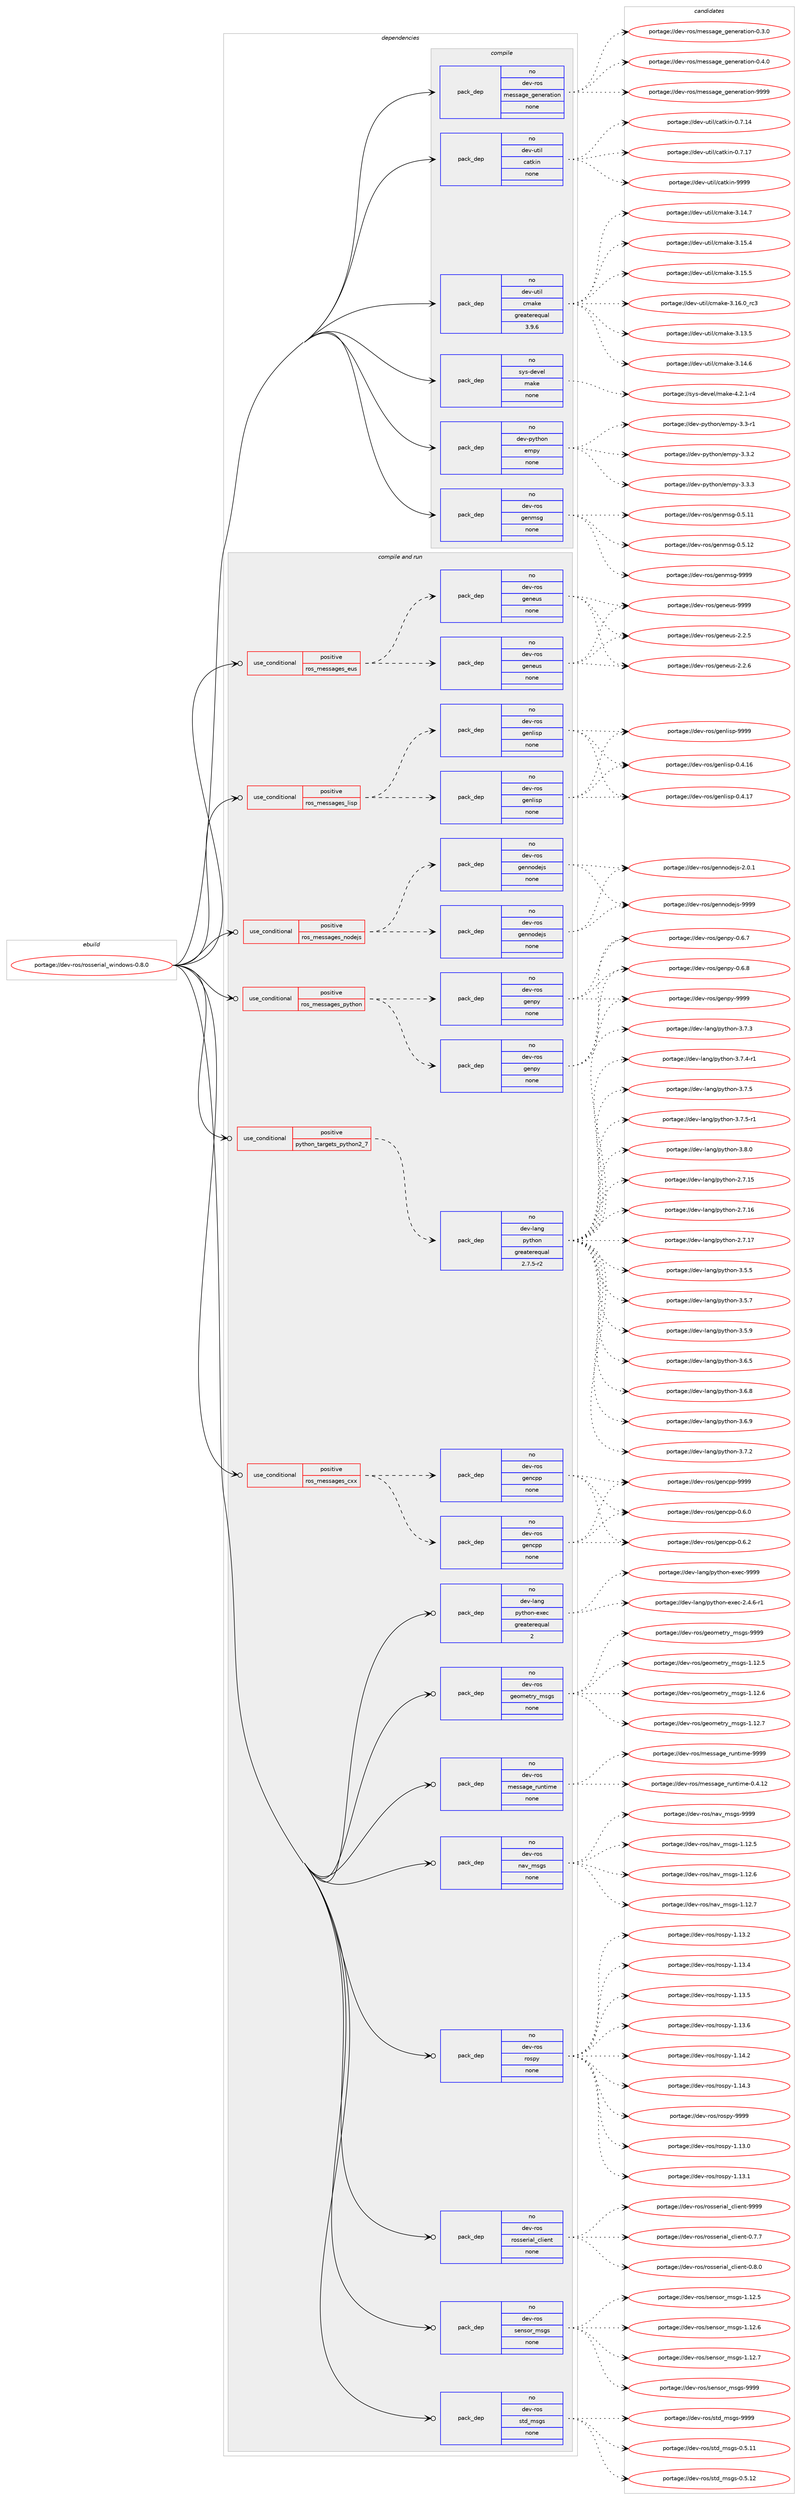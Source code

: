 digraph prolog {

# *************
# Graph options
# *************

newrank=true;
concentrate=true;
compound=true;
graph [rankdir=LR,fontname=Helvetica,fontsize=10,ranksep=1.5];#, ranksep=2.5, nodesep=0.2];
edge  [arrowhead=vee];
node  [fontname=Helvetica,fontsize=10];

# **********
# The ebuild
# **********

subgraph cluster_leftcol {
color=gray;
rank=same;
label=<<i>ebuild</i>>;
id [label="portage://dev-ros/rosserial_windows-0.8.0", color=red, width=4, href="../dev-ros/rosserial_windows-0.8.0.svg"];
}

# ****************
# The dependencies
# ****************

subgraph cluster_midcol {
color=gray;
label=<<i>dependencies</i>>;
subgraph cluster_compile {
fillcolor="#eeeeee";
style=filled;
label=<<i>compile</i>>;
subgraph pack151251 {
dependency199098 [label=<<TABLE BORDER="0" CELLBORDER="1" CELLSPACING="0" CELLPADDING="4" WIDTH="220"><TR><TD ROWSPAN="6" CELLPADDING="30">pack_dep</TD></TR><TR><TD WIDTH="110">no</TD></TR><TR><TD>dev-python</TD></TR><TR><TD>empy</TD></TR><TR><TD>none</TD></TR><TR><TD></TD></TR></TABLE>>, shape=none, color=blue];
}
id:e -> dependency199098:w [weight=20,style="solid",arrowhead="vee"];
subgraph pack151252 {
dependency199099 [label=<<TABLE BORDER="0" CELLBORDER="1" CELLSPACING="0" CELLPADDING="4" WIDTH="220"><TR><TD ROWSPAN="6" CELLPADDING="30">pack_dep</TD></TR><TR><TD WIDTH="110">no</TD></TR><TR><TD>dev-ros</TD></TR><TR><TD>genmsg</TD></TR><TR><TD>none</TD></TR><TR><TD></TD></TR></TABLE>>, shape=none, color=blue];
}
id:e -> dependency199099:w [weight=20,style="solid",arrowhead="vee"];
subgraph pack151253 {
dependency199100 [label=<<TABLE BORDER="0" CELLBORDER="1" CELLSPACING="0" CELLPADDING="4" WIDTH="220"><TR><TD ROWSPAN="6" CELLPADDING="30">pack_dep</TD></TR><TR><TD WIDTH="110">no</TD></TR><TR><TD>dev-ros</TD></TR><TR><TD>message_generation</TD></TR><TR><TD>none</TD></TR><TR><TD></TD></TR></TABLE>>, shape=none, color=blue];
}
id:e -> dependency199100:w [weight=20,style="solid",arrowhead="vee"];
subgraph pack151254 {
dependency199101 [label=<<TABLE BORDER="0" CELLBORDER="1" CELLSPACING="0" CELLPADDING="4" WIDTH="220"><TR><TD ROWSPAN="6" CELLPADDING="30">pack_dep</TD></TR><TR><TD WIDTH="110">no</TD></TR><TR><TD>dev-util</TD></TR><TR><TD>catkin</TD></TR><TR><TD>none</TD></TR><TR><TD></TD></TR></TABLE>>, shape=none, color=blue];
}
id:e -> dependency199101:w [weight=20,style="solid",arrowhead="vee"];
subgraph pack151255 {
dependency199102 [label=<<TABLE BORDER="0" CELLBORDER="1" CELLSPACING="0" CELLPADDING="4" WIDTH="220"><TR><TD ROWSPAN="6" CELLPADDING="30">pack_dep</TD></TR><TR><TD WIDTH="110">no</TD></TR><TR><TD>dev-util</TD></TR><TR><TD>cmake</TD></TR><TR><TD>greaterequal</TD></TR><TR><TD>3.9.6</TD></TR></TABLE>>, shape=none, color=blue];
}
id:e -> dependency199102:w [weight=20,style="solid",arrowhead="vee"];
subgraph pack151256 {
dependency199103 [label=<<TABLE BORDER="0" CELLBORDER="1" CELLSPACING="0" CELLPADDING="4" WIDTH="220"><TR><TD ROWSPAN="6" CELLPADDING="30">pack_dep</TD></TR><TR><TD WIDTH="110">no</TD></TR><TR><TD>sys-devel</TD></TR><TR><TD>make</TD></TR><TR><TD>none</TD></TR><TR><TD></TD></TR></TABLE>>, shape=none, color=blue];
}
id:e -> dependency199103:w [weight=20,style="solid",arrowhead="vee"];
}
subgraph cluster_compileandrun {
fillcolor="#eeeeee";
style=filled;
label=<<i>compile and run</i>>;
subgraph cond44421 {
dependency199104 [label=<<TABLE BORDER="0" CELLBORDER="1" CELLSPACING="0" CELLPADDING="4"><TR><TD ROWSPAN="3" CELLPADDING="10">use_conditional</TD></TR><TR><TD>positive</TD></TR><TR><TD>python_targets_python2_7</TD></TR></TABLE>>, shape=none, color=red];
subgraph pack151257 {
dependency199105 [label=<<TABLE BORDER="0" CELLBORDER="1" CELLSPACING="0" CELLPADDING="4" WIDTH="220"><TR><TD ROWSPAN="6" CELLPADDING="30">pack_dep</TD></TR><TR><TD WIDTH="110">no</TD></TR><TR><TD>dev-lang</TD></TR><TR><TD>python</TD></TR><TR><TD>greaterequal</TD></TR><TR><TD>2.7.5-r2</TD></TR></TABLE>>, shape=none, color=blue];
}
dependency199104:e -> dependency199105:w [weight=20,style="dashed",arrowhead="vee"];
}
id:e -> dependency199104:w [weight=20,style="solid",arrowhead="odotvee"];
subgraph cond44422 {
dependency199106 [label=<<TABLE BORDER="0" CELLBORDER="1" CELLSPACING="0" CELLPADDING="4"><TR><TD ROWSPAN="3" CELLPADDING="10">use_conditional</TD></TR><TR><TD>positive</TD></TR><TR><TD>ros_messages_cxx</TD></TR></TABLE>>, shape=none, color=red];
subgraph pack151258 {
dependency199107 [label=<<TABLE BORDER="0" CELLBORDER="1" CELLSPACING="0" CELLPADDING="4" WIDTH="220"><TR><TD ROWSPAN="6" CELLPADDING="30">pack_dep</TD></TR><TR><TD WIDTH="110">no</TD></TR><TR><TD>dev-ros</TD></TR><TR><TD>gencpp</TD></TR><TR><TD>none</TD></TR><TR><TD></TD></TR></TABLE>>, shape=none, color=blue];
}
dependency199106:e -> dependency199107:w [weight=20,style="dashed",arrowhead="vee"];
subgraph pack151259 {
dependency199108 [label=<<TABLE BORDER="0" CELLBORDER="1" CELLSPACING="0" CELLPADDING="4" WIDTH="220"><TR><TD ROWSPAN="6" CELLPADDING="30">pack_dep</TD></TR><TR><TD WIDTH="110">no</TD></TR><TR><TD>dev-ros</TD></TR><TR><TD>gencpp</TD></TR><TR><TD>none</TD></TR><TR><TD></TD></TR></TABLE>>, shape=none, color=blue];
}
dependency199106:e -> dependency199108:w [weight=20,style="dashed",arrowhead="vee"];
}
id:e -> dependency199106:w [weight=20,style="solid",arrowhead="odotvee"];
subgraph cond44423 {
dependency199109 [label=<<TABLE BORDER="0" CELLBORDER="1" CELLSPACING="0" CELLPADDING="4"><TR><TD ROWSPAN="3" CELLPADDING="10">use_conditional</TD></TR><TR><TD>positive</TD></TR><TR><TD>ros_messages_eus</TD></TR></TABLE>>, shape=none, color=red];
subgraph pack151260 {
dependency199110 [label=<<TABLE BORDER="0" CELLBORDER="1" CELLSPACING="0" CELLPADDING="4" WIDTH="220"><TR><TD ROWSPAN="6" CELLPADDING="30">pack_dep</TD></TR><TR><TD WIDTH="110">no</TD></TR><TR><TD>dev-ros</TD></TR><TR><TD>geneus</TD></TR><TR><TD>none</TD></TR><TR><TD></TD></TR></TABLE>>, shape=none, color=blue];
}
dependency199109:e -> dependency199110:w [weight=20,style="dashed",arrowhead="vee"];
subgraph pack151261 {
dependency199111 [label=<<TABLE BORDER="0" CELLBORDER="1" CELLSPACING="0" CELLPADDING="4" WIDTH="220"><TR><TD ROWSPAN="6" CELLPADDING="30">pack_dep</TD></TR><TR><TD WIDTH="110">no</TD></TR><TR><TD>dev-ros</TD></TR><TR><TD>geneus</TD></TR><TR><TD>none</TD></TR><TR><TD></TD></TR></TABLE>>, shape=none, color=blue];
}
dependency199109:e -> dependency199111:w [weight=20,style="dashed",arrowhead="vee"];
}
id:e -> dependency199109:w [weight=20,style="solid",arrowhead="odotvee"];
subgraph cond44424 {
dependency199112 [label=<<TABLE BORDER="0" CELLBORDER="1" CELLSPACING="0" CELLPADDING="4"><TR><TD ROWSPAN="3" CELLPADDING="10">use_conditional</TD></TR><TR><TD>positive</TD></TR><TR><TD>ros_messages_lisp</TD></TR></TABLE>>, shape=none, color=red];
subgraph pack151262 {
dependency199113 [label=<<TABLE BORDER="0" CELLBORDER="1" CELLSPACING="0" CELLPADDING="4" WIDTH="220"><TR><TD ROWSPAN="6" CELLPADDING="30">pack_dep</TD></TR><TR><TD WIDTH="110">no</TD></TR><TR><TD>dev-ros</TD></TR><TR><TD>genlisp</TD></TR><TR><TD>none</TD></TR><TR><TD></TD></TR></TABLE>>, shape=none, color=blue];
}
dependency199112:e -> dependency199113:w [weight=20,style="dashed",arrowhead="vee"];
subgraph pack151263 {
dependency199114 [label=<<TABLE BORDER="0" CELLBORDER="1" CELLSPACING="0" CELLPADDING="4" WIDTH="220"><TR><TD ROWSPAN="6" CELLPADDING="30">pack_dep</TD></TR><TR><TD WIDTH="110">no</TD></TR><TR><TD>dev-ros</TD></TR><TR><TD>genlisp</TD></TR><TR><TD>none</TD></TR><TR><TD></TD></TR></TABLE>>, shape=none, color=blue];
}
dependency199112:e -> dependency199114:w [weight=20,style="dashed",arrowhead="vee"];
}
id:e -> dependency199112:w [weight=20,style="solid",arrowhead="odotvee"];
subgraph cond44425 {
dependency199115 [label=<<TABLE BORDER="0" CELLBORDER="1" CELLSPACING="0" CELLPADDING="4"><TR><TD ROWSPAN="3" CELLPADDING="10">use_conditional</TD></TR><TR><TD>positive</TD></TR><TR><TD>ros_messages_nodejs</TD></TR></TABLE>>, shape=none, color=red];
subgraph pack151264 {
dependency199116 [label=<<TABLE BORDER="0" CELLBORDER="1" CELLSPACING="0" CELLPADDING="4" WIDTH="220"><TR><TD ROWSPAN="6" CELLPADDING="30">pack_dep</TD></TR><TR><TD WIDTH="110">no</TD></TR><TR><TD>dev-ros</TD></TR><TR><TD>gennodejs</TD></TR><TR><TD>none</TD></TR><TR><TD></TD></TR></TABLE>>, shape=none, color=blue];
}
dependency199115:e -> dependency199116:w [weight=20,style="dashed",arrowhead="vee"];
subgraph pack151265 {
dependency199117 [label=<<TABLE BORDER="0" CELLBORDER="1" CELLSPACING="0" CELLPADDING="4" WIDTH="220"><TR><TD ROWSPAN="6" CELLPADDING="30">pack_dep</TD></TR><TR><TD WIDTH="110">no</TD></TR><TR><TD>dev-ros</TD></TR><TR><TD>gennodejs</TD></TR><TR><TD>none</TD></TR><TR><TD></TD></TR></TABLE>>, shape=none, color=blue];
}
dependency199115:e -> dependency199117:w [weight=20,style="dashed",arrowhead="vee"];
}
id:e -> dependency199115:w [weight=20,style="solid",arrowhead="odotvee"];
subgraph cond44426 {
dependency199118 [label=<<TABLE BORDER="0" CELLBORDER="1" CELLSPACING="0" CELLPADDING="4"><TR><TD ROWSPAN="3" CELLPADDING="10">use_conditional</TD></TR><TR><TD>positive</TD></TR><TR><TD>ros_messages_python</TD></TR></TABLE>>, shape=none, color=red];
subgraph pack151266 {
dependency199119 [label=<<TABLE BORDER="0" CELLBORDER="1" CELLSPACING="0" CELLPADDING="4" WIDTH="220"><TR><TD ROWSPAN="6" CELLPADDING="30">pack_dep</TD></TR><TR><TD WIDTH="110">no</TD></TR><TR><TD>dev-ros</TD></TR><TR><TD>genpy</TD></TR><TR><TD>none</TD></TR><TR><TD></TD></TR></TABLE>>, shape=none, color=blue];
}
dependency199118:e -> dependency199119:w [weight=20,style="dashed",arrowhead="vee"];
subgraph pack151267 {
dependency199120 [label=<<TABLE BORDER="0" CELLBORDER="1" CELLSPACING="0" CELLPADDING="4" WIDTH="220"><TR><TD ROWSPAN="6" CELLPADDING="30">pack_dep</TD></TR><TR><TD WIDTH="110">no</TD></TR><TR><TD>dev-ros</TD></TR><TR><TD>genpy</TD></TR><TR><TD>none</TD></TR><TR><TD></TD></TR></TABLE>>, shape=none, color=blue];
}
dependency199118:e -> dependency199120:w [weight=20,style="dashed",arrowhead="vee"];
}
id:e -> dependency199118:w [weight=20,style="solid",arrowhead="odotvee"];
subgraph pack151268 {
dependency199121 [label=<<TABLE BORDER="0" CELLBORDER="1" CELLSPACING="0" CELLPADDING="4" WIDTH="220"><TR><TD ROWSPAN="6" CELLPADDING="30">pack_dep</TD></TR><TR><TD WIDTH="110">no</TD></TR><TR><TD>dev-lang</TD></TR><TR><TD>python-exec</TD></TR><TR><TD>greaterequal</TD></TR><TR><TD>2</TD></TR></TABLE>>, shape=none, color=blue];
}
id:e -> dependency199121:w [weight=20,style="solid",arrowhead="odotvee"];
subgraph pack151269 {
dependency199122 [label=<<TABLE BORDER="0" CELLBORDER="1" CELLSPACING="0" CELLPADDING="4" WIDTH="220"><TR><TD ROWSPAN="6" CELLPADDING="30">pack_dep</TD></TR><TR><TD WIDTH="110">no</TD></TR><TR><TD>dev-ros</TD></TR><TR><TD>geometry_msgs</TD></TR><TR><TD>none</TD></TR><TR><TD></TD></TR></TABLE>>, shape=none, color=blue];
}
id:e -> dependency199122:w [weight=20,style="solid",arrowhead="odotvee"];
subgraph pack151270 {
dependency199123 [label=<<TABLE BORDER="0" CELLBORDER="1" CELLSPACING="0" CELLPADDING="4" WIDTH="220"><TR><TD ROWSPAN="6" CELLPADDING="30">pack_dep</TD></TR><TR><TD WIDTH="110">no</TD></TR><TR><TD>dev-ros</TD></TR><TR><TD>message_runtime</TD></TR><TR><TD>none</TD></TR><TR><TD></TD></TR></TABLE>>, shape=none, color=blue];
}
id:e -> dependency199123:w [weight=20,style="solid",arrowhead="odotvee"];
subgraph pack151271 {
dependency199124 [label=<<TABLE BORDER="0" CELLBORDER="1" CELLSPACING="0" CELLPADDING="4" WIDTH="220"><TR><TD ROWSPAN="6" CELLPADDING="30">pack_dep</TD></TR><TR><TD WIDTH="110">no</TD></TR><TR><TD>dev-ros</TD></TR><TR><TD>nav_msgs</TD></TR><TR><TD>none</TD></TR><TR><TD></TD></TR></TABLE>>, shape=none, color=blue];
}
id:e -> dependency199124:w [weight=20,style="solid",arrowhead="odotvee"];
subgraph pack151272 {
dependency199125 [label=<<TABLE BORDER="0" CELLBORDER="1" CELLSPACING="0" CELLPADDING="4" WIDTH="220"><TR><TD ROWSPAN="6" CELLPADDING="30">pack_dep</TD></TR><TR><TD WIDTH="110">no</TD></TR><TR><TD>dev-ros</TD></TR><TR><TD>rospy</TD></TR><TR><TD>none</TD></TR><TR><TD></TD></TR></TABLE>>, shape=none, color=blue];
}
id:e -> dependency199125:w [weight=20,style="solid",arrowhead="odotvee"];
subgraph pack151273 {
dependency199126 [label=<<TABLE BORDER="0" CELLBORDER="1" CELLSPACING="0" CELLPADDING="4" WIDTH="220"><TR><TD ROWSPAN="6" CELLPADDING="30">pack_dep</TD></TR><TR><TD WIDTH="110">no</TD></TR><TR><TD>dev-ros</TD></TR><TR><TD>rosserial_client</TD></TR><TR><TD>none</TD></TR><TR><TD></TD></TR></TABLE>>, shape=none, color=blue];
}
id:e -> dependency199126:w [weight=20,style="solid",arrowhead="odotvee"];
subgraph pack151274 {
dependency199127 [label=<<TABLE BORDER="0" CELLBORDER="1" CELLSPACING="0" CELLPADDING="4" WIDTH="220"><TR><TD ROWSPAN="6" CELLPADDING="30">pack_dep</TD></TR><TR><TD WIDTH="110">no</TD></TR><TR><TD>dev-ros</TD></TR><TR><TD>sensor_msgs</TD></TR><TR><TD>none</TD></TR><TR><TD></TD></TR></TABLE>>, shape=none, color=blue];
}
id:e -> dependency199127:w [weight=20,style="solid",arrowhead="odotvee"];
subgraph pack151275 {
dependency199128 [label=<<TABLE BORDER="0" CELLBORDER="1" CELLSPACING="0" CELLPADDING="4" WIDTH="220"><TR><TD ROWSPAN="6" CELLPADDING="30">pack_dep</TD></TR><TR><TD WIDTH="110">no</TD></TR><TR><TD>dev-ros</TD></TR><TR><TD>std_msgs</TD></TR><TR><TD>none</TD></TR><TR><TD></TD></TR></TABLE>>, shape=none, color=blue];
}
id:e -> dependency199128:w [weight=20,style="solid",arrowhead="odotvee"];
}
subgraph cluster_run {
fillcolor="#eeeeee";
style=filled;
label=<<i>run</i>>;
}
}

# **************
# The candidates
# **************

subgraph cluster_choices {
rank=same;
color=gray;
label=<<i>candidates</i>>;

subgraph choice151251 {
color=black;
nodesep=1;
choiceportage1001011184511212111610411111047101109112121455146514511449 [label="portage://dev-python/empy-3.3-r1", color=red, width=4,href="../dev-python/empy-3.3-r1.svg"];
choiceportage1001011184511212111610411111047101109112121455146514650 [label="portage://dev-python/empy-3.3.2", color=red, width=4,href="../dev-python/empy-3.3.2.svg"];
choiceportage1001011184511212111610411111047101109112121455146514651 [label="portage://dev-python/empy-3.3.3", color=red, width=4,href="../dev-python/empy-3.3.3.svg"];
dependency199098:e -> choiceportage1001011184511212111610411111047101109112121455146514511449:w [style=dotted,weight="100"];
dependency199098:e -> choiceportage1001011184511212111610411111047101109112121455146514650:w [style=dotted,weight="100"];
dependency199098:e -> choiceportage1001011184511212111610411111047101109112121455146514651:w [style=dotted,weight="100"];
}
subgraph choice151252 {
color=black;
nodesep=1;
choiceportage100101118451141111154710310111010911510345484653464949 [label="portage://dev-ros/genmsg-0.5.11", color=red, width=4,href="../dev-ros/genmsg-0.5.11.svg"];
choiceportage100101118451141111154710310111010911510345484653464950 [label="portage://dev-ros/genmsg-0.5.12", color=red, width=4,href="../dev-ros/genmsg-0.5.12.svg"];
choiceportage10010111845114111115471031011101091151034557575757 [label="portage://dev-ros/genmsg-9999", color=red, width=4,href="../dev-ros/genmsg-9999.svg"];
dependency199099:e -> choiceportage100101118451141111154710310111010911510345484653464949:w [style=dotted,weight="100"];
dependency199099:e -> choiceportage100101118451141111154710310111010911510345484653464950:w [style=dotted,weight="100"];
dependency199099:e -> choiceportage10010111845114111115471031011101091151034557575757:w [style=dotted,weight="100"];
}
subgraph choice151253 {
color=black;
nodesep=1;
choiceportage1001011184511411111547109101115115971031019510310111010111497116105111110454846514648 [label="portage://dev-ros/message_generation-0.3.0", color=red, width=4,href="../dev-ros/message_generation-0.3.0.svg"];
choiceportage1001011184511411111547109101115115971031019510310111010111497116105111110454846524648 [label="portage://dev-ros/message_generation-0.4.0", color=red, width=4,href="../dev-ros/message_generation-0.4.0.svg"];
choiceportage10010111845114111115471091011151159710310195103101110101114971161051111104557575757 [label="portage://dev-ros/message_generation-9999", color=red, width=4,href="../dev-ros/message_generation-9999.svg"];
dependency199100:e -> choiceportage1001011184511411111547109101115115971031019510310111010111497116105111110454846514648:w [style=dotted,weight="100"];
dependency199100:e -> choiceportage1001011184511411111547109101115115971031019510310111010111497116105111110454846524648:w [style=dotted,weight="100"];
dependency199100:e -> choiceportage10010111845114111115471091011151159710310195103101110101114971161051111104557575757:w [style=dotted,weight="100"];
}
subgraph choice151254 {
color=black;
nodesep=1;
choiceportage1001011184511711610510847999711610710511045484655464952 [label="portage://dev-util/catkin-0.7.14", color=red, width=4,href="../dev-util/catkin-0.7.14.svg"];
choiceportage1001011184511711610510847999711610710511045484655464955 [label="portage://dev-util/catkin-0.7.17", color=red, width=4,href="../dev-util/catkin-0.7.17.svg"];
choiceportage100101118451171161051084799971161071051104557575757 [label="portage://dev-util/catkin-9999", color=red, width=4,href="../dev-util/catkin-9999.svg"];
dependency199101:e -> choiceportage1001011184511711610510847999711610710511045484655464952:w [style=dotted,weight="100"];
dependency199101:e -> choiceportage1001011184511711610510847999711610710511045484655464955:w [style=dotted,weight="100"];
dependency199101:e -> choiceportage100101118451171161051084799971161071051104557575757:w [style=dotted,weight="100"];
}
subgraph choice151255 {
color=black;
nodesep=1;
choiceportage1001011184511711610510847991099710710145514649514653 [label="portage://dev-util/cmake-3.13.5", color=red, width=4,href="../dev-util/cmake-3.13.5.svg"];
choiceportage1001011184511711610510847991099710710145514649524654 [label="portage://dev-util/cmake-3.14.6", color=red, width=4,href="../dev-util/cmake-3.14.6.svg"];
choiceportage1001011184511711610510847991099710710145514649524655 [label="portage://dev-util/cmake-3.14.7", color=red, width=4,href="../dev-util/cmake-3.14.7.svg"];
choiceportage1001011184511711610510847991099710710145514649534652 [label="portage://dev-util/cmake-3.15.4", color=red, width=4,href="../dev-util/cmake-3.15.4.svg"];
choiceportage1001011184511711610510847991099710710145514649534653 [label="portage://dev-util/cmake-3.15.5", color=red, width=4,href="../dev-util/cmake-3.15.5.svg"];
choiceportage1001011184511711610510847991099710710145514649544648951149951 [label="portage://dev-util/cmake-3.16.0_rc3", color=red, width=4,href="../dev-util/cmake-3.16.0_rc3.svg"];
dependency199102:e -> choiceportage1001011184511711610510847991099710710145514649514653:w [style=dotted,weight="100"];
dependency199102:e -> choiceportage1001011184511711610510847991099710710145514649524654:w [style=dotted,weight="100"];
dependency199102:e -> choiceportage1001011184511711610510847991099710710145514649524655:w [style=dotted,weight="100"];
dependency199102:e -> choiceportage1001011184511711610510847991099710710145514649534652:w [style=dotted,weight="100"];
dependency199102:e -> choiceportage1001011184511711610510847991099710710145514649534653:w [style=dotted,weight="100"];
dependency199102:e -> choiceportage1001011184511711610510847991099710710145514649544648951149951:w [style=dotted,weight="100"];
}
subgraph choice151256 {
color=black;
nodesep=1;
choiceportage1151211154510010111810110847109971071014552465046494511452 [label="portage://sys-devel/make-4.2.1-r4", color=red, width=4,href="../sys-devel/make-4.2.1-r4.svg"];
dependency199103:e -> choiceportage1151211154510010111810110847109971071014552465046494511452:w [style=dotted,weight="100"];
}
subgraph choice151257 {
color=black;
nodesep=1;
choiceportage10010111845108971101034711212111610411111045504655464953 [label="portage://dev-lang/python-2.7.15", color=red, width=4,href="../dev-lang/python-2.7.15.svg"];
choiceportage10010111845108971101034711212111610411111045504655464954 [label="portage://dev-lang/python-2.7.16", color=red, width=4,href="../dev-lang/python-2.7.16.svg"];
choiceportage10010111845108971101034711212111610411111045504655464955 [label="portage://dev-lang/python-2.7.17", color=red, width=4,href="../dev-lang/python-2.7.17.svg"];
choiceportage100101118451089711010347112121116104111110455146534653 [label="portage://dev-lang/python-3.5.5", color=red, width=4,href="../dev-lang/python-3.5.5.svg"];
choiceportage100101118451089711010347112121116104111110455146534655 [label="portage://dev-lang/python-3.5.7", color=red, width=4,href="../dev-lang/python-3.5.7.svg"];
choiceportage100101118451089711010347112121116104111110455146534657 [label="portage://dev-lang/python-3.5.9", color=red, width=4,href="../dev-lang/python-3.5.9.svg"];
choiceportage100101118451089711010347112121116104111110455146544653 [label="portage://dev-lang/python-3.6.5", color=red, width=4,href="../dev-lang/python-3.6.5.svg"];
choiceportage100101118451089711010347112121116104111110455146544656 [label="portage://dev-lang/python-3.6.8", color=red, width=4,href="../dev-lang/python-3.6.8.svg"];
choiceportage100101118451089711010347112121116104111110455146544657 [label="portage://dev-lang/python-3.6.9", color=red, width=4,href="../dev-lang/python-3.6.9.svg"];
choiceportage100101118451089711010347112121116104111110455146554650 [label="portage://dev-lang/python-3.7.2", color=red, width=4,href="../dev-lang/python-3.7.2.svg"];
choiceportage100101118451089711010347112121116104111110455146554651 [label="portage://dev-lang/python-3.7.3", color=red, width=4,href="../dev-lang/python-3.7.3.svg"];
choiceportage1001011184510897110103471121211161041111104551465546524511449 [label="portage://dev-lang/python-3.7.4-r1", color=red, width=4,href="../dev-lang/python-3.7.4-r1.svg"];
choiceportage100101118451089711010347112121116104111110455146554653 [label="portage://dev-lang/python-3.7.5", color=red, width=4,href="../dev-lang/python-3.7.5.svg"];
choiceportage1001011184510897110103471121211161041111104551465546534511449 [label="portage://dev-lang/python-3.7.5-r1", color=red, width=4,href="../dev-lang/python-3.7.5-r1.svg"];
choiceportage100101118451089711010347112121116104111110455146564648 [label="portage://dev-lang/python-3.8.0", color=red, width=4,href="../dev-lang/python-3.8.0.svg"];
dependency199105:e -> choiceportage10010111845108971101034711212111610411111045504655464953:w [style=dotted,weight="100"];
dependency199105:e -> choiceportage10010111845108971101034711212111610411111045504655464954:w [style=dotted,weight="100"];
dependency199105:e -> choiceportage10010111845108971101034711212111610411111045504655464955:w [style=dotted,weight="100"];
dependency199105:e -> choiceportage100101118451089711010347112121116104111110455146534653:w [style=dotted,weight="100"];
dependency199105:e -> choiceportage100101118451089711010347112121116104111110455146534655:w [style=dotted,weight="100"];
dependency199105:e -> choiceportage100101118451089711010347112121116104111110455146534657:w [style=dotted,weight="100"];
dependency199105:e -> choiceportage100101118451089711010347112121116104111110455146544653:w [style=dotted,weight="100"];
dependency199105:e -> choiceportage100101118451089711010347112121116104111110455146544656:w [style=dotted,weight="100"];
dependency199105:e -> choiceportage100101118451089711010347112121116104111110455146544657:w [style=dotted,weight="100"];
dependency199105:e -> choiceportage100101118451089711010347112121116104111110455146554650:w [style=dotted,weight="100"];
dependency199105:e -> choiceportage100101118451089711010347112121116104111110455146554651:w [style=dotted,weight="100"];
dependency199105:e -> choiceportage1001011184510897110103471121211161041111104551465546524511449:w [style=dotted,weight="100"];
dependency199105:e -> choiceportage100101118451089711010347112121116104111110455146554653:w [style=dotted,weight="100"];
dependency199105:e -> choiceportage1001011184510897110103471121211161041111104551465546534511449:w [style=dotted,weight="100"];
dependency199105:e -> choiceportage100101118451089711010347112121116104111110455146564648:w [style=dotted,weight="100"];
}
subgraph choice151258 {
color=black;
nodesep=1;
choiceportage100101118451141111154710310111099112112454846544648 [label="portage://dev-ros/gencpp-0.6.0", color=red, width=4,href="../dev-ros/gencpp-0.6.0.svg"];
choiceportage100101118451141111154710310111099112112454846544650 [label="portage://dev-ros/gencpp-0.6.2", color=red, width=4,href="../dev-ros/gencpp-0.6.2.svg"];
choiceportage1001011184511411111547103101110991121124557575757 [label="portage://dev-ros/gencpp-9999", color=red, width=4,href="../dev-ros/gencpp-9999.svg"];
dependency199107:e -> choiceportage100101118451141111154710310111099112112454846544648:w [style=dotted,weight="100"];
dependency199107:e -> choiceportage100101118451141111154710310111099112112454846544650:w [style=dotted,weight="100"];
dependency199107:e -> choiceportage1001011184511411111547103101110991121124557575757:w [style=dotted,weight="100"];
}
subgraph choice151259 {
color=black;
nodesep=1;
choiceportage100101118451141111154710310111099112112454846544648 [label="portage://dev-ros/gencpp-0.6.0", color=red, width=4,href="../dev-ros/gencpp-0.6.0.svg"];
choiceportage100101118451141111154710310111099112112454846544650 [label="portage://dev-ros/gencpp-0.6.2", color=red, width=4,href="../dev-ros/gencpp-0.6.2.svg"];
choiceportage1001011184511411111547103101110991121124557575757 [label="portage://dev-ros/gencpp-9999", color=red, width=4,href="../dev-ros/gencpp-9999.svg"];
dependency199108:e -> choiceportage100101118451141111154710310111099112112454846544648:w [style=dotted,weight="100"];
dependency199108:e -> choiceportage100101118451141111154710310111099112112454846544650:w [style=dotted,weight="100"];
dependency199108:e -> choiceportage1001011184511411111547103101110991121124557575757:w [style=dotted,weight="100"];
}
subgraph choice151260 {
color=black;
nodesep=1;
choiceportage1001011184511411111547103101110101117115455046504653 [label="portage://dev-ros/geneus-2.2.5", color=red, width=4,href="../dev-ros/geneus-2.2.5.svg"];
choiceportage1001011184511411111547103101110101117115455046504654 [label="portage://dev-ros/geneus-2.2.6", color=red, width=4,href="../dev-ros/geneus-2.2.6.svg"];
choiceportage10010111845114111115471031011101011171154557575757 [label="portage://dev-ros/geneus-9999", color=red, width=4,href="../dev-ros/geneus-9999.svg"];
dependency199110:e -> choiceportage1001011184511411111547103101110101117115455046504653:w [style=dotted,weight="100"];
dependency199110:e -> choiceportage1001011184511411111547103101110101117115455046504654:w [style=dotted,weight="100"];
dependency199110:e -> choiceportage10010111845114111115471031011101011171154557575757:w [style=dotted,weight="100"];
}
subgraph choice151261 {
color=black;
nodesep=1;
choiceportage1001011184511411111547103101110101117115455046504653 [label="portage://dev-ros/geneus-2.2.5", color=red, width=4,href="../dev-ros/geneus-2.2.5.svg"];
choiceportage1001011184511411111547103101110101117115455046504654 [label="portage://dev-ros/geneus-2.2.6", color=red, width=4,href="../dev-ros/geneus-2.2.6.svg"];
choiceportage10010111845114111115471031011101011171154557575757 [label="portage://dev-ros/geneus-9999", color=red, width=4,href="../dev-ros/geneus-9999.svg"];
dependency199111:e -> choiceportage1001011184511411111547103101110101117115455046504653:w [style=dotted,weight="100"];
dependency199111:e -> choiceportage1001011184511411111547103101110101117115455046504654:w [style=dotted,weight="100"];
dependency199111:e -> choiceportage10010111845114111115471031011101011171154557575757:w [style=dotted,weight="100"];
}
subgraph choice151262 {
color=black;
nodesep=1;
choiceportage100101118451141111154710310111010810511511245484652464954 [label="portage://dev-ros/genlisp-0.4.16", color=red, width=4,href="../dev-ros/genlisp-0.4.16.svg"];
choiceportage100101118451141111154710310111010810511511245484652464955 [label="portage://dev-ros/genlisp-0.4.17", color=red, width=4,href="../dev-ros/genlisp-0.4.17.svg"];
choiceportage10010111845114111115471031011101081051151124557575757 [label="portage://dev-ros/genlisp-9999", color=red, width=4,href="../dev-ros/genlisp-9999.svg"];
dependency199113:e -> choiceportage100101118451141111154710310111010810511511245484652464954:w [style=dotted,weight="100"];
dependency199113:e -> choiceportage100101118451141111154710310111010810511511245484652464955:w [style=dotted,weight="100"];
dependency199113:e -> choiceportage10010111845114111115471031011101081051151124557575757:w [style=dotted,weight="100"];
}
subgraph choice151263 {
color=black;
nodesep=1;
choiceportage100101118451141111154710310111010810511511245484652464954 [label="portage://dev-ros/genlisp-0.4.16", color=red, width=4,href="../dev-ros/genlisp-0.4.16.svg"];
choiceportage100101118451141111154710310111010810511511245484652464955 [label="portage://dev-ros/genlisp-0.4.17", color=red, width=4,href="../dev-ros/genlisp-0.4.17.svg"];
choiceportage10010111845114111115471031011101081051151124557575757 [label="portage://dev-ros/genlisp-9999", color=red, width=4,href="../dev-ros/genlisp-9999.svg"];
dependency199114:e -> choiceportage100101118451141111154710310111010810511511245484652464954:w [style=dotted,weight="100"];
dependency199114:e -> choiceportage100101118451141111154710310111010810511511245484652464955:w [style=dotted,weight="100"];
dependency199114:e -> choiceportage10010111845114111115471031011101081051151124557575757:w [style=dotted,weight="100"];
}
subgraph choice151264 {
color=black;
nodesep=1;
choiceportage1001011184511411111547103101110110111100101106115455046484649 [label="portage://dev-ros/gennodejs-2.0.1", color=red, width=4,href="../dev-ros/gennodejs-2.0.1.svg"];
choiceportage10010111845114111115471031011101101111001011061154557575757 [label="portage://dev-ros/gennodejs-9999", color=red, width=4,href="../dev-ros/gennodejs-9999.svg"];
dependency199116:e -> choiceportage1001011184511411111547103101110110111100101106115455046484649:w [style=dotted,weight="100"];
dependency199116:e -> choiceportage10010111845114111115471031011101101111001011061154557575757:w [style=dotted,weight="100"];
}
subgraph choice151265 {
color=black;
nodesep=1;
choiceportage1001011184511411111547103101110110111100101106115455046484649 [label="portage://dev-ros/gennodejs-2.0.1", color=red, width=4,href="../dev-ros/gennodejs-2.0.1.svg"];
choiceportage10010111845114111115471031011101101111001011061154557575757 [label="portage://dev-ros/gennodejs-9999", color=red, width=4,href="../dev-ros/gennodejs-9999.svg"];
dependency199117:e -> choiceportage1001011184511411111547103101110110111100101106115455046484649:w [style=dotted,weight="100"];
dependency199117:e -> choiceportage10010111845114111115471031011101101111001011061154557575757:w [style=dotted,weight="100"];
}
subgraph choice151266 {
color=black;
nodesep=1;
choiceportage1001011184511411111547103101110112121454846544655 [label="portage://dev-ros/genpy-0.6.7", color=red, width=4,href="../dev-ros/genpy-0.6.7.svg"];
choiceportage1001011184511411111547103101110112121454846544656 [label="portage://dev-ros/genpy-0.6.8", color=red, width=4,href="../dev-ros/genpy-0.6.8.svg"];
choiceportage10010111845114111115471031011101121214557575757 [label="portage://dev-ros/genpy-9999", color=red, width=4,href="../dev-ros/genpy-9999.svg"];
dependency199119:e -> choiceportage1001011184511411111547103101110112121454846544655:w [style=dotted,weight="100"];
dependency199119:e -> choiceportage1001011184511411111547103101110112121454846544656:w [style=dotted,weight="100"];
dependency199119:e -> choiceportage10010111845114111115471031011101121214557575757:w [style=dotted,weight="100"];
}
subgraph choice151267 {
color=black;
nodesep=1;
choiceportage1001011184511411111547103101110112121454846544655 [label="portage://dev-ros/genpy-0.6.7", color=red, width=4,href="../dev-ros/genpy-0.6.7.svg"];
choiceportage1001011184511411111547103101110112121454846544656 [label="portage://dev-ros/genpy-0.6.8", color=red, width=4,href="../dev-ros/genpy-0.6.8.svg"];
choiceportage10010111845114111115471031011101121214557575757 [label="portage://dev-ros/genpy-9999", color=red, width=4,href="../dev-ros/genpy-9999.svg"];
dependency199120:e -> choiceportage1001011184511411111547103101110112121454846544655:w [style=dotted,weight="100"];
dependency199120:e -> choiceportage1001011184511411111547103101110112121454846544656:w [style=dotted,weight="100"];
dependency199120:e -> choiceportage10010111845114111115471031011101121214557575757:w [style=dotted,weight="100"];
}
subgraph choice151268 {
color=black;
nodesep=1;
choiceportage10010111845108971101034711212111610411111045101120101994550465246544511449 [label="portage://dev-lang/python-exec-2.4.6-r1", color=red, width=4,href="../dev-lang/python-exec-2.4.6-r1.svg"];
choiceportage10010111845108971101034711212111610411111045101120101994557575757 [label="portage://dev-lang/python-exec-9999", color=red, width=4,href="../dev-lang/python-exec-9999.svg"];
dependency199121:e -> choiceportage10010111845108971101034711212111610411111045101120101994550465246544511449:w [style=dotted,weight="100"];
dependency199121:e -> choiceportage10010111845108971101034711212111610411111045101120101994557575757:w [style=dotted,weight="100"];
}
subgraph choice151269 {
color=black;
nodesep=1;
choiceportage10010111845114111115471031011111091011161141219510911510311545494649504653 [label="portage://dev-ros/geometry_msgs-1.12.5", color=red, width=4,href="../dev-ros/geometry_msgs-1.12.5.svg"];
choiceportage10010111845114111115471031011111091011161141219510911510311545494649504654 [label="portage://dev-ros/geometry_msgs-1.12.6", color=red, width=4,href="../dev-ros/geometry_msgs-1.12.6.svg"];
choiceportage10010111845114111115471031011111091011161141219510911510311545494649504655 [label="portage://dev-ros/geometry_msgs-1.12.7", color=red, width=4,href="../dev-ros/geometry_msgs-1.12.7.svg"];
choiceportage1001011184511411111547103101111109101116114121951091151031154557575757 [label="portage://dev-ros/geometry_msgs-9999", color=red, width=4,href="../dev-ros/geometry_msgs-9999.svg"];
dependency199122:e -> choiceportage10010111845114111115471031011111091011161141219510911510311545494649504653:w [style=dotted,weight="100"];
dependency199122:e -> choiceportage10010111845114111115471031011111091011161141219510911510311545494649504654:w [style=dotted,weight="100"];
dependency199122:e -> choiceportage10010111845114111115471031011111091011161141219510911510311545494649504655:w [style=dotted,weight="100"];
dependency199122:e -> choiceportage1001011184511411111547103101111109101116114121951091151031154557575757:w [style=dotted,weight="100"];
}
subgraph choice151270 {
color=black;
nodesep=1;
choiceportage1001011184511411111547109101115115971031019511411711011610510910145484652464950 [label="portage://dev-ros/message_runtime-0.4.12", color=red, width=4,href="../dev-ros/message_runtime-0.4.12.svg"];
choiceportage100101118451141111154710910111511597103101951141171101161051091014557575757 [label="portage://dev-ros/message_runtime-9999", color=red, width=4,href="../dev-ros/message_runtime-9999.svg"];
dependency199123:e -> choiceportage1001011184511411111547109101115115971031019511411711011610510910145484652464950:w [style=dotted,weight="100"];
dependency199123:e -> choiceportage100101118451141111154710910111511597103101951141171101161051091014557575757:w [style=dotted,weight="100"];
}
subgraph choice151271 {
color=black;
nodesep=1;
choiceportage1001011184511411111547110971189510911510311545494649504653 [label="portage://dev-ros/nav_msgs-1.12.5", color=red, width=4,href="../dev-ros/nav_msgs-1.12.5.svg"];
choiceportage1001011184511411111547110971189510911510311545494649504654 [label="portage://dev-ros/nav_msgs-1.12.6", color=red, width=4,href="../dev-ros/nav_msgs-1.12.6.svg"];
choiceportage1001011184511411111547110971189510911510311545494649504655 [label="portage://dev-ros/nav_msgs-1.12.7", color=red, width=4,href="../dev-ros/nav_msgs-1.12.7.svg"];
choiceportage100101118451141111154711097118951091151031154557575757 [label="portage://dev-ros/nav_msgs-9999", color=red, width=4,href="../dev-ros/nav_msgs-9999.svg"];
dependency199124:e -> choiceportage1001011184511411111547110971189510911510311545494649504653:w [style=dotted,weight="100"];
dependency199124:e -> choiceportage1001011184511411111547110971189510911510311545494649504654:w [style=dotted,weight="100"];
dependency199124:e -> choiceportage1001011184511411111547110971189510911510311545494649504655:w [style=dotted,weight="100"];
dependency199124:e -> choiceportage100101118451141111154711097118951091151031154557575757:w [style=dotted,weight="100"];
}
subgraph choice151272 {
color=black;
nodesep=1;
choiceportage100101118451141111154711411111511212145494649514648 [label="portage://dev-ros/rospy-1.13.0", color=red, width=4,href="../dev-ros/rospy-1.13.0.svg"];
choiceportage100101118451141111154711411111511212145494649514649 [label="portage://dev-ros/rospy-1.13.1", color=red, width=4,href="../dev-ros/rospy-1.13.1.svg"];
choiceportage100101118451141111154711411111511212145494649514650 [label="portage://dev-ros/rospy-1.13.2", color=red, width=4,href="../dev-ros/rospy-1.13.2.svg"];
choiceportage100101118451141111154711411111511212145494649514652 [label="portage://dev-ros/rospy-1.13.4", color=red, width=4,href="../dev-ros/rospy-1.13.4.svg"];
choiceportage100101118451141111154711411111511212145494649514653 [label="portage://dev-ros/rospy-1.13.5", color=red, width=4,href="../dev-ros/rospy-1.13.5.svg"];
choiceportage100101118451141111154711411111511212145494649514654 [label="portage://dev-ros/rospy-1.13.6", color=red, width=4,href="../dev-ros/rospy-1.13.6.svg"];
choiceportage100101118451141111154711411111511212145494649524650 [label="portage://dev-ros/rospy-1.14.2", color=red, width=4,href="../dev-ros/rospy-1.14.2.svg"];
choiceportage100101118451141111154711411111511212145494649524651 [label="portage://dev-ros/rospy-1.14.3", color=red, width=4,href="../dev-ros/rospy-1.14.3.svg"];
choiceportage10010111845114111115471141111151121214557575757 [label="portage://dev-ros/rospy-9999", color=red, width=4,href="../dev-ros/rospy-9999.svg"];
dependency199125:e -> choiceportage100101118451141111154711411111511212145494649514648:w [style=dotted,weight="100"];
dependency199125:e -> choiceportage100101118451141111154711411111511212145494649514649:w [style=dotted,weight="100"];
dependency199125:e -> choiceportage100101118451141111154711411111511212145494649514650:w [style=dotted,weight="100"];
dependency199125:e -> choiceportage100101118451141111154711411111511212145494649514652:w [style=dotted,weight="100"];
dependency199125:e -> choiceportage100101118451141111154711411111511212145494649514653:w [style=dotted,weight="100"];
dependency199125:e -> choiceportage100101118451141111154711411111511212145494649514654:w [style=dotted,weight="100"];
dependency199125:e -> choiceportage100101118451141111154711411111511212145494649524650:w [style=dotted,weight="100"];
dependency199125:e -> choiceportage100101118451141111154711411111511212145494649524651:w [style=dotted,weight="100"];
dependency199125:e -> choiceportage10010111845114111115471141111151121214557575757:w [style=dotted,weight="100"];
}
subgraph choice151273 {
color=black;
nodesep=1;
choiceportage1001011184511411111547114111115115101114105971089599108105101110116454846554655 [label="portage://dev-ros/rosserial_client-0.7.7", color=red, width=4,href="../dev-ros/rosserial_client-0.7.7.svg"];
choiceportage1001011184511411111547114111115115101114105971089599108105101110116454846564648 [label="portage://dev-ros/rosserial_client-0.8.0", color=red, width=4,href="../dev-ros/rosserial_client-0.8.0.svg"];
choiceportage10010111845114111115471141111151151011141059710895991081051011101164557575757 [label="portage://dev-ros/rosserial_client-9999", color=red, width=4,href="../dev-ros/rosserial_client-9999.svg"];
dependency199126:e -> choiceportage1001011184511411111547114111115115101114105971089599108105101110116454846554655:w [style=dotted,weight="100"];
dependency199126:e -> choiceportage1001011184511411111547114111115115101114105971089599108105101110116454846564648:w [style=dotted,weight="100"];
dependency199126:e -> choiceportage10010111845114111115471141111151151011141059710895991081051011101164557575757:w [style=dotted,weight="100"];
}
subgraph choice151274 {
color=black;
nodesep=1;
choiceportage10010111845114111115471151011101151111149510911510311545494649504653 [label="portage://dev-ros/sensor_msgs-1.12.5", color=red, width=4,href="../dev-ros/sensor_msgs-1.12.5.svg"];
choiceportage10010111845114111115471151011101151111149510911510311545494649504654 [label="portage://dev-ros/sensor_msgs-1.12.6", color=red, width=4,href="../dev-ros/sensor_msgs-1.12.6.svg"];
choiceportage10010111845114111115471151011101151111149510911510311545494649504655 [label="portage://dev-ros/sensor_msgs-1.12.7", color=red, width=4,href="../dev-ros/sensor_msgs-1.12.7.svg"];
choiceportage1001011184511411111547115101110115111114951091151031154557575757 [label="portage://dev-ros/sensor_msgs-9999", color=red, width=4,href="../dev-ros/sensor_msgs-9999.svg"];
dependency199127:e -> choiceportage10010111845114111115471151011101151111149510911510311545494649504653:w [style=dotted,weight="100"];
dependency199127:e -> choiceportage10010111845114111115471151011101151111149510911510311545494649504654:w [style=dotted,weight="100"];
dependency199127:e -> choiceportage10010111845114111115471151011101151111149510911510311545494649504655:w [style=dotted,weight="100"];
dependency199127:e -> choiceportage1001011184511411111547115101110115111114951091151031154557575757:w [style=dotted,weight="100"];
}
subgraph choice151275 {
color=black;
nodesep=1;
choiceportage10010111845114111115471151161009510911510311545484653464949 [label="portage://dev-ros/std_msgs-0.5.11", color=red, width=4,href="../dev-ros/std_msgs-0.5.11.svg"];
choiceportage10010111845114111115471151161009510911510311545484653464950 [label="portage://dev-ros/std_msgs-0.5.12", color=red, width=4,href="../dev-ros/std_msgs-0.5.12.svg"];
choiceportage1001011184511411111547115116100951091151031154557575757 [label="portage://dev-ros/std_msgs-9999", color=red, width=4,href="../dev-ros/std_msgs-9999.svg"];
dependency199128:e -> choiceportage10010111845114111115471151161009510911510311545484653464949:w [style=dotted,weight="100"];
dependency199128:e -> choiceportage10010111845114111115471151161009510911510311545484653464950:w [style=dotted,weight="100"];
dependency199128:e -> choiceportage1001011184511411111547115116100951091151031154557575757:w [style=dotted,weight="100"];
}
}

}
